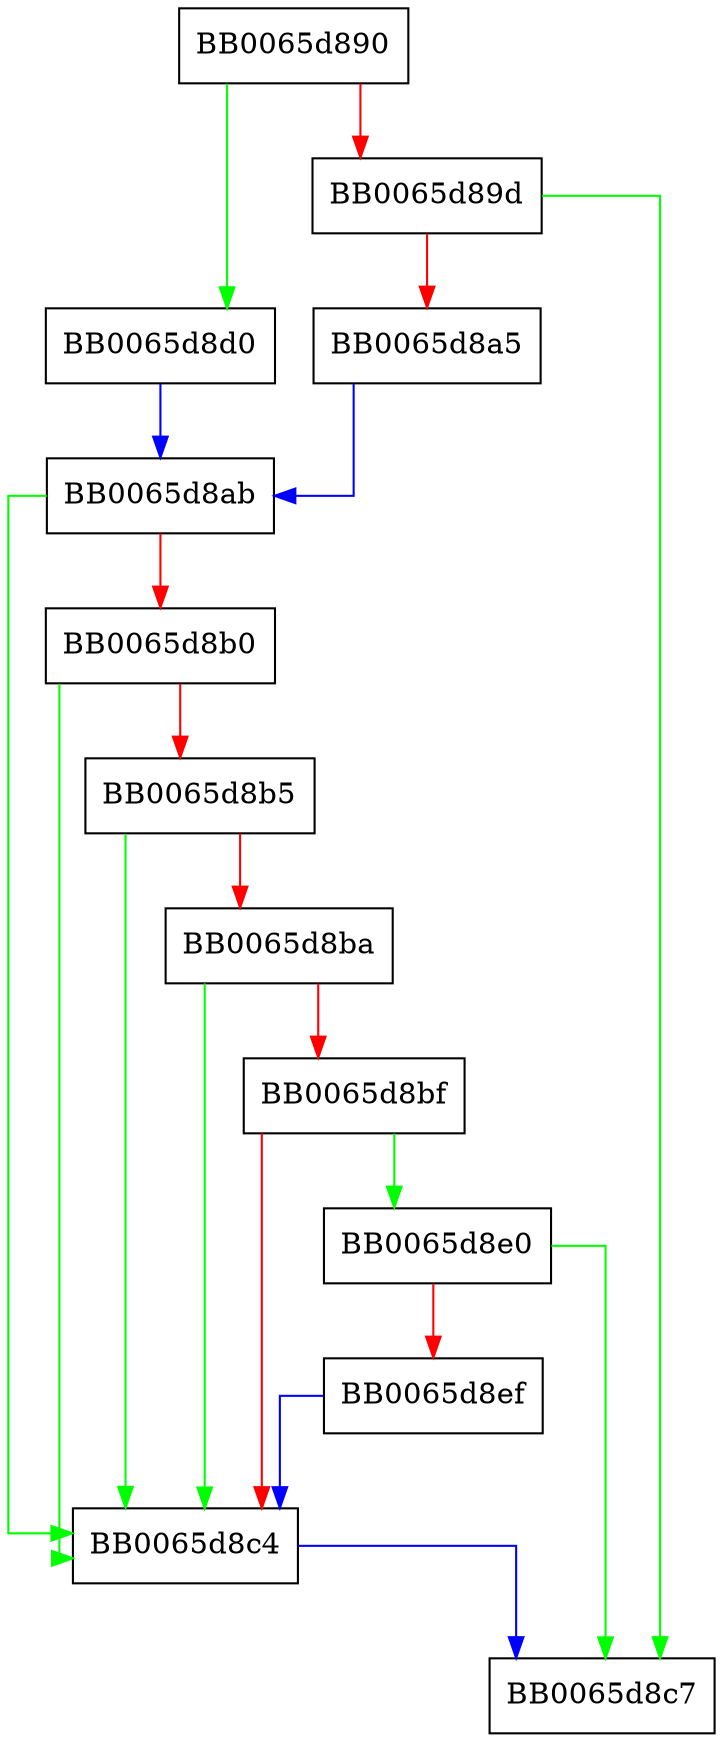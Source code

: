digraph X509v3_addr_get_range {
  node [shape="box"];
  graph [splines=ortho];
  BB0065d890 -> BB0065d8d0 [color="green"];
  BB0065d890 -> BB0065d89d [color="red"];
  BB0065d89d -> BB0065d8c7 [color="green"];
  BB0065d89d -> BB0065d8a5 [color="red"];
  BB0065d8a5 -> BB0065d8ab [color="blue"];
  BB0065d8ab -> BB0065d8c4 [color="green"];
  BB0065d8ab -> BB0065d8b0 [color="red"];
  BB0065d8b0 -> BB0065d8c4 [color="green"];
  BB0065d8b0 -> BB0065d8b5 [color="red"];
  BB0065d8b5 -> BB0065d8c4 [color="green"];
  BB0065d8b5 -> BB0065d8ba [color="red"];
  BB0065d8ba -> BB0065d8c4 [color="green"];
  BB0065d8ba -> BB0065d8bf [color="red"];
  BB0065d8bf -> BB0065d8e0 [color="green"];
  BB0065d8bf -> BB0065d8c4 [color="red"];
  BB0065d8c4 -> BB0065d8c7 [color="blue"];
  BB0065d8d0 -> BB0065d8ab [color="blue"];
  BB0065d8e0 -> BB0065d8c7 [color="green"];
  BB0065d8e0 -> BB0065d8ef [color="red"];
  BB0065d8ef -> BB0065d8c4 [color="blue"];
}